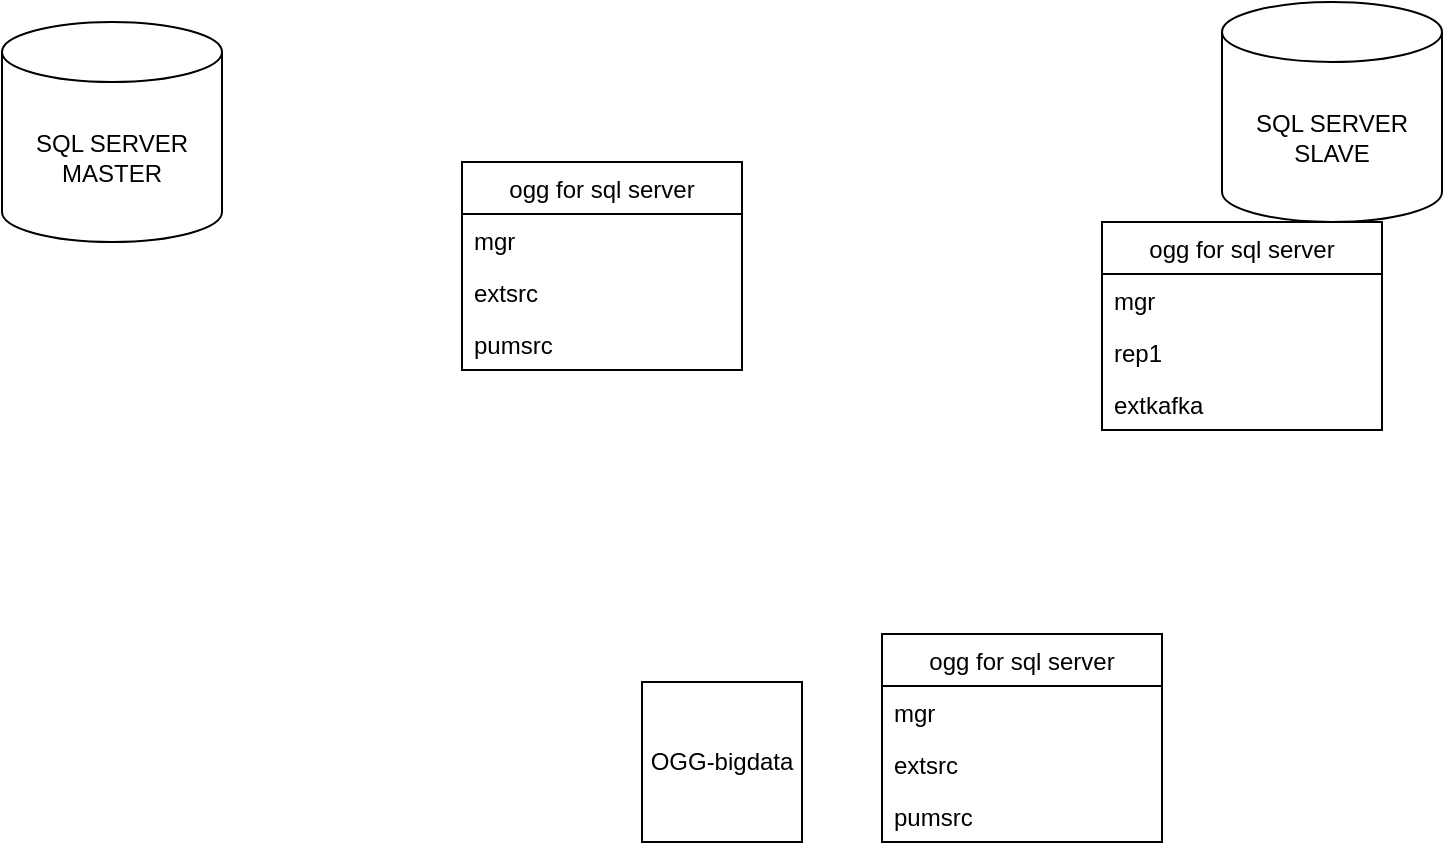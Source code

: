<mxfile version="14.8.6" type="github">
  <diagram id="3NdIKj3AjRtoppcLC5BD" name="Page-1">
    <mxGraphModel dx="868" dy="450" grid="1" gridSize="10" guides="1" tooltips="1" connect="1" arrows="1" fold="1" page="1" pageScale="1" pageWidth="827" pageHeight="1169" math="0" shadow="0">
      <root>
        <mxCell id="0" />
        <mxCell id="1" parent="0" />
        <mxCell id="0rGZeWA2M8xUYaBUkDYJ-2" value="&lt;span&gt;SQL SERVER MASTER&lt;/span&gt;" style="shape=cylinder3;whiteSpace=wrap;html=1;boundedLbl=1;backgroundOutline=1;size=15;" vertex="1" parent="1">
          <mxGeometry x="50" y="30" width="110" height="110" as="geometry" />
        </mxCell>
        <mxCell id="0rGZeWA2M8xUYaBUkDYJ-4" value="&lt;span&gt;SQL SERVER SLAVE&lt;/span&gt;" style="shape=cylinder3;whiteSpace=wrap;html=1;boundedLbl=1;backgroundOutline=1;size=15;" vertex="1" parent="1">
          <mxGeometry x="660" y="20" width="110" height="110" as="geometry" />
        </mxCell>
        <mxCell id="0rGZeWA2M8xUYaBUkDYJ-5" value="OGG-bigdata" style="whiteSpace=wrap;html=1;aspect=fixed;" vertex="1" parent="1">
          <mxGeometry x="370" y="360" width="80" height="80" as="geometry" />
        </mxCell>
        <mxCell id="0rGZeWA2M8xUYaBUkDYJ-6" value="ogg for sql server" style="swimlane;fontStyle=0;childLayout=stackLayout;horizontal=1;startSize=26;horizontalStack=0;resizeParent=1;resizeParentMax=0;resizeLast=0;collapsible=1;marginBottom=0;" vertex="1" parent="1">
          <mxGeometry x="280" y="100" width="140" height="104" as="geometry" />
        </mxCell>
        <mxCell id="0rGZeWA2M8xUYaBUkDYJ-7" value="mgr" style="text;strokeColor=none;fillColor=none;align=left;verticalAlign=top;spacingLeft=4;spacingRight=4;overflow=hidden;rotatable=0;points=[[0,0.5],[1,0.5]];portConstraint=eastwest;" vertex="1" parent="0rGZeWA2M8xUYaBUkDYJ-6">
          <mxGeometry y="26" width="140" height="26" as="geometry" />
        </mxCell>
        <mxCell id="0rGZeWA2M8xUYaBUkDYJ-8" value="extsrc" style="text;strokeColor=none;fillColor=none;align=left;verticalAlign=top;spacingLeft=4;spacingRight=4;overflow=hidden;rotatable=0;points=[[0,0.5],[1,0.5]];portConstraint=eastwest;" vertex="1" parent="0rGZeWA2M8xUYaBUkDYJ-6">
          <mxGeometry y="52" width="140" height="26" as="geometry" />
        </mxCell>
        <mxCell id="0rGZeWA2M8xUYaBUkDYJ-9" value="pumsrc" style="text;strokeColor=none;fillColor=none;align=left;verticalAlign=top;spacingLeft=4;spacingRight=4;overflow=hidden;rotatable=0;points=[[0,0.5],[1,0.5]];portConstraint=eastwest;" vertex="1" parent="0rGZeWA2M8xUYaBUkDYJ-6">
          <mxGeometry y="78" width="140" height="26" as="geometry" />
        </mxCell>
        <mxCell id="0rGZeWA2M8xUYaBUkDYJ-10" value="ogg for sql server" style="swimlane;fontStyle=0;childLayout=stackLayout;horizontal=1;startSize=26;horizontalStack=0;resizeParent=1;resizeParentMax=0;resizeLast=0;collapsible=1;marginBottom=0;" vertex="1" parent="1">
          <mxGeometry x="600" y="130" width="140" height="104" as="geometry" />
        </mxCell>
        <mxCell id="0rGZeWA2M8xUYaBUkDYJ-11" value="mgr" style="text;strokeColor=none;fillColor=none;align=left;verticalAlign=top;spacingLeft=4;spacingRight=4;overflow=hidden;rotatable=0;points=[[0,0.5],[1,0.5]];portConstraint=eastwest;" vertex="1" parent="0rGZeWA2M8xUYaBUkDYJ-10">
          <mxGeometry y="26" width="140" height="26" as="geometry" />
        </mxCell>
        <mxCell id="0rGZeWA2M8xUYaBUkDYJ-12" value="rep1" style="text;strokeColor=none;fillColor=none;align=left;verticalAlign=top;spacingLeft=4;spacingRight=4;overflow=hidden;rotatable=0;points=[[0,0.5],[1,0.5]];portConstraint=eastwest;" vertex="1" parent="0rGZeWA2M8xUYaBUkDYJ-10">
          <mxGeometry y="52" width="140" height="26" as="geometry" />
        </mxCell>
        <mxCell id="0rGZeWA2M8xUYaBUkDYJ-13" value="extkafka&#xa;" style="text;strokeColor=none;fillColor=none;align=left;verticalAlign=top;spacingLeft=4;spacingRight=4;overflow=hidden;rotatable=0;points=[[0,0.5],[1,0.5]];portConstraint=eastwest;" vertex="1" parent="0rGZeWA2M8xUYaBUkDYJ-10">
          <mxGeometry y="78" width="140" height="26" as="geometry" />
        </mxCell>
        <mxCell id="0rGZeWA2M8xUYaBUkDYJ-14" value="ogg for sql server" style="swimlane;fontStyle=0;childLayout=stackLayout;horizontal=1;startSize=26;horizontalStack=0;resizeParent=1;resizeParentMax=0;resizeLast=0;collapsible=1;marginBottom=0;" vertex="1" parent="1">
          <mxGeometry x="490" y="336" width="140" height="104" as="geometry" />
        </mxCell>
        <mxCell id="0rGZeWA2M8xUYaBUkDYJ-15" value="mgr" style="text;strokeColor=none;fillColor=none;align=left;verticalAlign=top;spacingLeft=4;spacingRight=4;overflow=hidden;rotatable=0;points=[[0,0.5],[1,0.5]];portConstraint=eastwest;" vertex="1" parent="0rGZeWA2M8xUYaBUkDYJ-14">
          <mxGeometry y="26" width="140" height="26" as="geometry" />
        </mxCell>
        <mxCell id="0rGZeWA2M8xUYaBUkDYJ-16" value="extsrc" style="text;strokeColor=none;fillColor=none;align=left;verticalAlign=top;spacingLeft=4;spacingRight=4;overflow=hidden;rotatable=0;points=[[0,0.5],[1,0.5]];portConstraint=eastwest;" vertex="1" parent="0rGZeWA2M8xUYaBUkDYJ-14">
          <mxGeometry y="52" width="140" height="26" as="geometry" />
        </mxCell>
        <mxCell id="0rGZeWA2M8xUYaBUkDYJ-17" value="pumsrc" style="text;strokeColor=none;fillColor=none;align=left;verticalAlign=top;spacingLeft=4;spacingRight=4;overflow=hidden;rotatable=0;points=[[0,0.5],[1,0.5]];portConstraint=eastwest;" vertex="1" parent="0rGZeWA2M8xUYaBUkDYJ-14">
          <mxGeometry y="78" width="140" height="26" as="geometry" />
        </mxCell>
      </root>
    </mxGraphModel>
  </diagram>
</mxfile>
